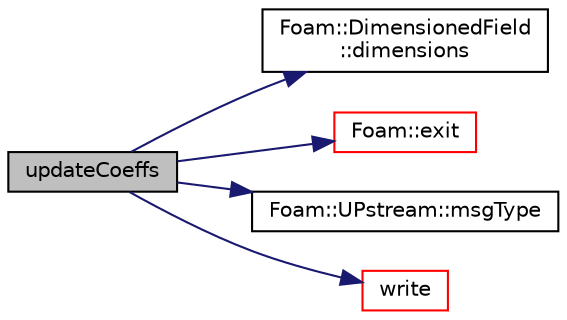 digraph "updateCoeffs"
{
  bgcolor="transparent";
  edge [fontname="Helvetica",fontsize="10",labelfontname="Helvetica",labelfontsize="10"];
  node [fontname="Helvetica",fontsize="10",shape=record];
  rankdir="LR";
  Node96 [label="updateCoeffs",height=0.2,width=0.4,color="black", fillcolor="grey75", style="filled", fontcolor="black"];
  Node96 -> Node97 [color="midnightblue",fontsize="10",style="solid",fontname="Helvetica"];
  Node97 [label="Foam::DimensionedField\l::dimensions",height=0.2,width=0.4,color="black",URL="$a27497.html#a512673c2674ca2d38885f1bb5f6994fb",tooltip="Return dimensions. "];
  Node96 -> Node98 [color="midnightblue",fontsize="10",style="solid",fontname="Helvetica"];
  Node98 [label="Foam::exit",height=0.2,width=0.4,color="red",URL="$a21851.html#a06ca7250d8e89caf05243ec094843642"];
  Node96 -> Node147 [color="midnightblue",fontsize="10",style="solid",fontname="Helvetica"];
  Node147 [label="Foam::UPstream::msgType",height=0.2,width=0.4,color="black",URL="$a27377.html#ae5b8fe6652f6320aa6c7f5c44b6f01b7",tooltip="Message tag of standard messages. "];
  Node96 -> Node148 [color="midnightblue",fontsize="10",style="solid",fontname="Helvetica"];
  Node148 [label="write",height=0.2,width=0.4,color="red",URL="$a30065.html#a293fdfec8bdfbd5c3913ab4c9f3454ff",tooltip="Write. "];
}
